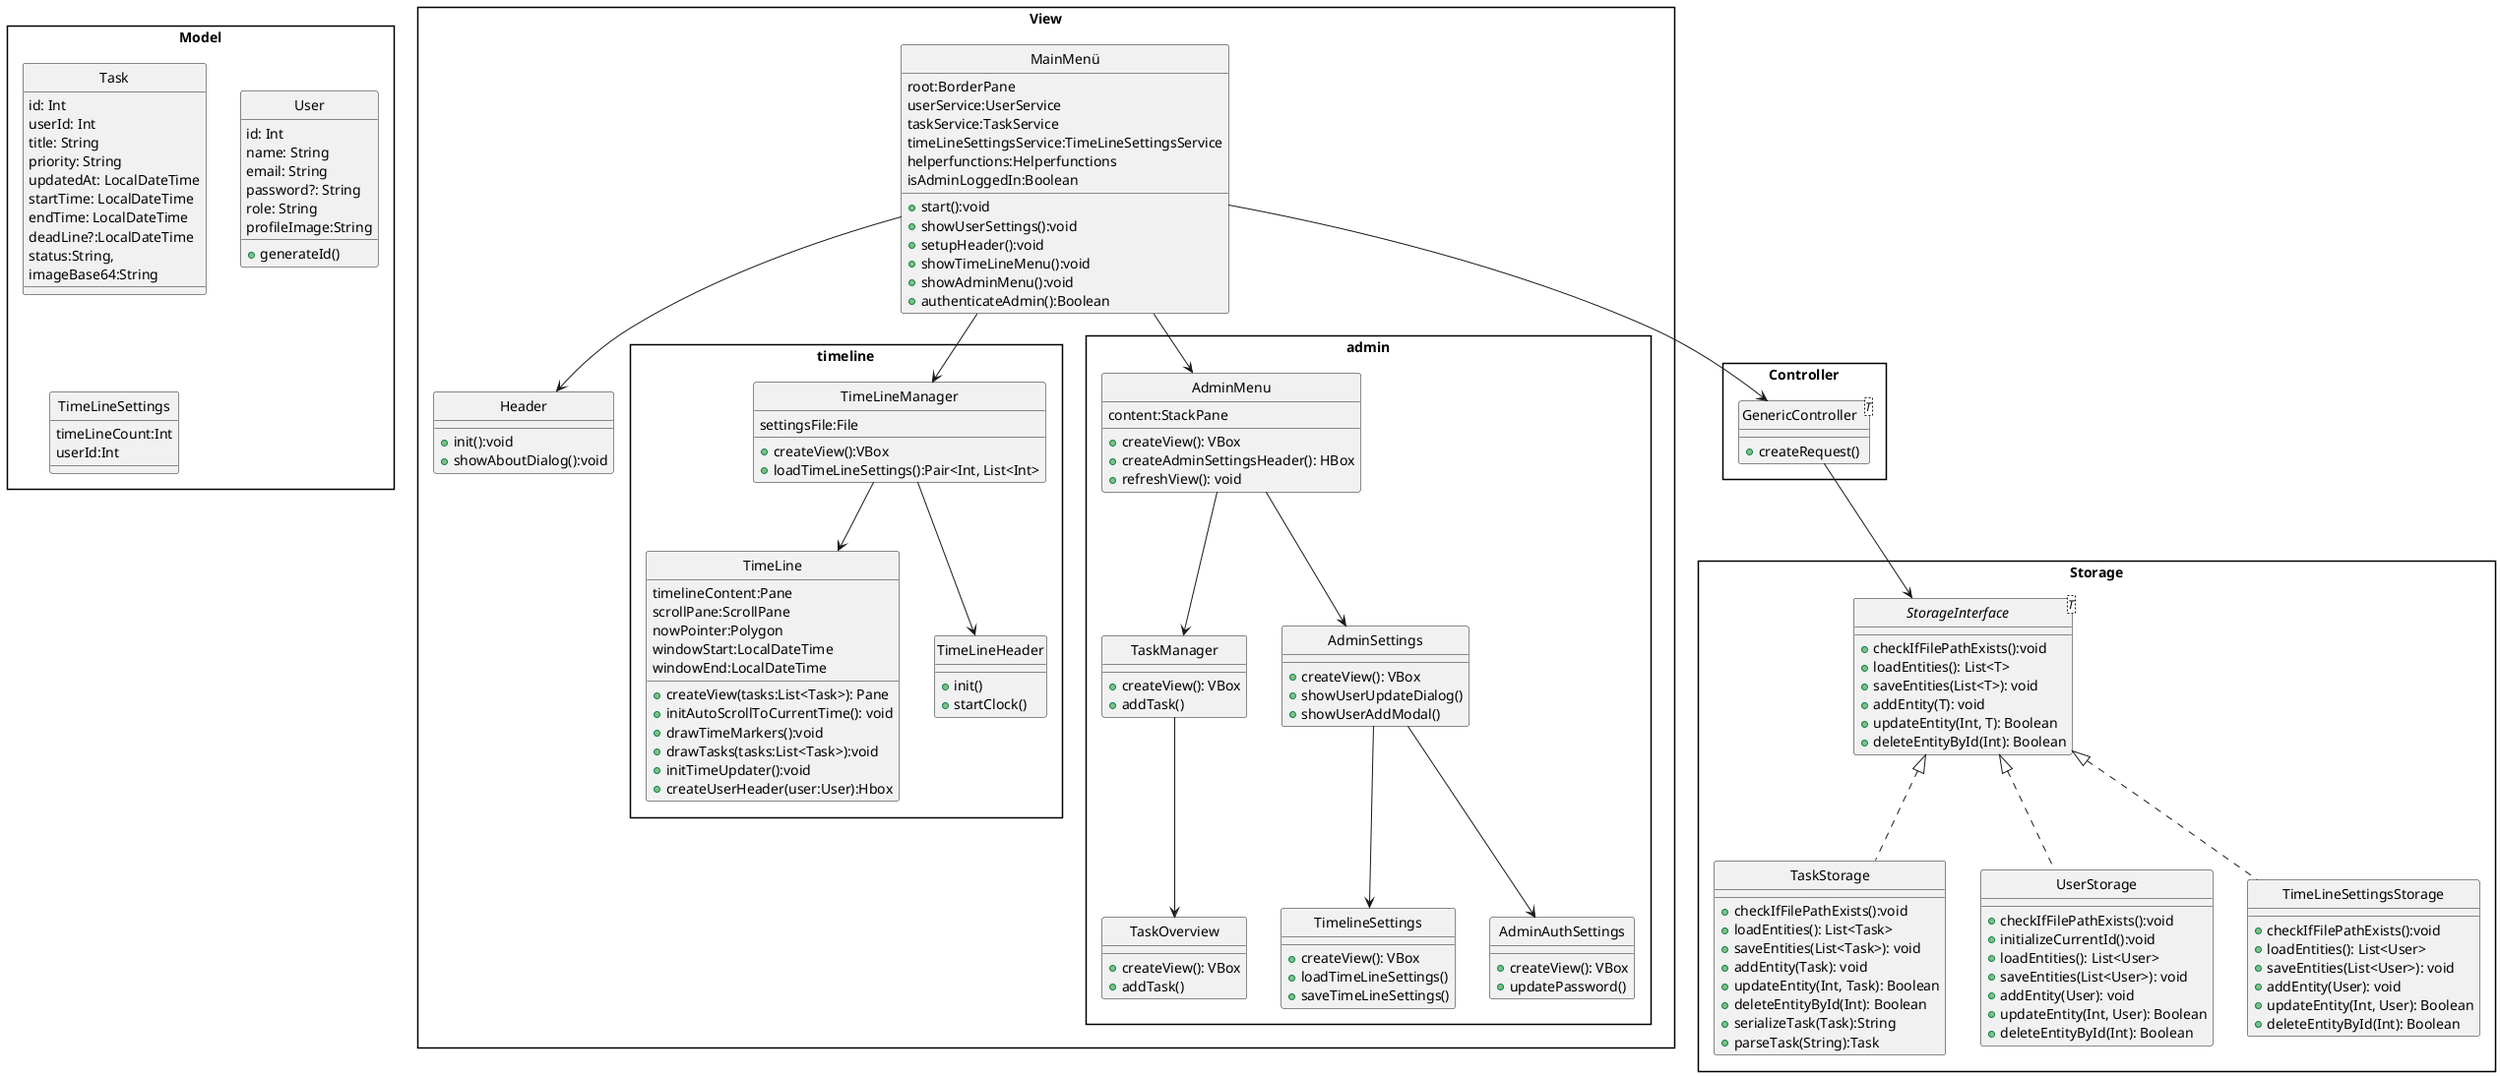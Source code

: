 @startuml
skinparam style strictuml
skinparam packageStyle rectangle

package View {
  class MainMenü {
  root:BorderPane
  userService:UserService
  taskService:TaskService
  timeLineSettingsService:TimeLineSettingsService
  helperfunctions:Helperfunctions
  isAdminLoggedIn:Boolean
    +start():void
    + showUserSettings():void
    + setupHeader():void
    + showTimeLineMenu():void
    + showAdminMenu():void
    + authenticateAdmin():Boolean
  }

  class Header{
    +init():void
    +showAboutDialog():void
  }

    MainMenü --> Header


package "timeline"{
class TimeLineManager {
    settingsFile:File
    + createView():VBox
    + loadTimeLineSettings():Pair<Int, List<Int>
  }

  class TimeLine{
      timelineContent:Pane
      scrollPane:ScrollPane
      nowPointer:Polygon
      windowStart:LocalDateTime
      windowEnd:LocalDateTime
      + createView(tasks:List<Task>): Pane
      + initAutoScrollToCurrentTime(): void
      + drawTimeMarkers():void
      + drawTasks(tasks:List<Task>):void
      + initTimeUpdater():void
      + createUserHeader(user:User):Hbox
  }

  class TimeLineHeader{
    + init()
    + startClock()
  }

  TimeLineManager --> TimeLineHeader
  TimeLineManager --> TimeLine
}

  package "admin" {

    class AdminMenu {
      content:StackPane
      + createView(): VBox
      + createAdminSettingsHeader(): HBox
      + refreshView(): void
    }

    MainMenü --> TimeLineManager
    MainMenü --> AdminMenu

    class TaskManager {
      + createView(): VBox
      + addTask()
    }

   class TaskOverview {
     + createView(): VBox
     + addTask()
   }

    class AdminSettings {
      + createView(): VBox
      + showUserUpdateDialog()
      + showUserAddModal()
    }

    class TimelineSettings {
          + createView(): VBox
          + loadTimeLineSettings()
          + saveTimeLineSettings()
    }

    class AdminAuthSettings {
      + createView(): VBox
      + updatePassword()
    }

    AdminSettings --> TimelineSettings
    AdminSettings --> AdminAuthSettings
    TaskManager --> TaskOverview

  }

  AdminMenu --> admin.AdminSettings
  AdminMenu --> admin.TaskManager
}

package Controller {
  class GenericController<T> {
   + createRequest()
  }

  MainMenü --> GenericController

}

package Storage {
  interface StorageInterface<T> {
       + checkIfFilePathExists():void
       + loadEntities(): List<T>
       + saveEntities(List<T>): void
       + addEntity(T): void
       + updateEntity(Int, T): Boolean
       + deleteEntityById(Int): Boolean
     }

     class TaskStorage {
       + checkIfFilePathExists():void
       + loadEntities(): List<Task>
       + saveEntities(List<Task>): void
       + addEntity(Task): void
       + updateEntity(Int, Task): Boolean
       + deleteEntityById(Int): Boolean
       + serializeTask(Task):String
       + parseTask(String):Task
     }

     class UserStorage {
       + checkIfFilePathExists():void
       + initializeCurrentId():void
       + loadEntities(): List<User>
       + saveEntities(List<User>): void
       + addEntity(User): void
       + updateEntity(Int, User): Boolean
       + deleteEntityById(Int): Boolean
     }
     class TimeLineSettingsStorage {
       + checkIfFilePathExists():void
       + loadEntities(): List<User>
       + saveEntities(List<User>): void
       + addEntity(User): void
       + updateEntity(Int, User): Boolean
       + deleteEntityById(Int): Boolean
     }

     GenericController --> StorageInterface
     StorageInterface <|.. TaskStorage
     StorageInterface <|.. UserStorage
     StorageInterface <|.. TimeLineSettingsStorage

}

package Model {
  class Task {
     id: Int
     userId: Int
     title: String
     priority: String
     updatedAt: LocalDateTime
     startTime: LocalDateTime
     endTime: LocalDateTime
     deadLine?:LocalDateTime
     status:String,
     imageBase64:String
  }

  class User {
     id: Int
     name: String
     email: String
     password?: String
     role: String
     profileImage:String
    + generateId()
  }

  class TimeLineSettings{
     timeLineCount:Int
     userId:Int
  }

}
}
@enduml
